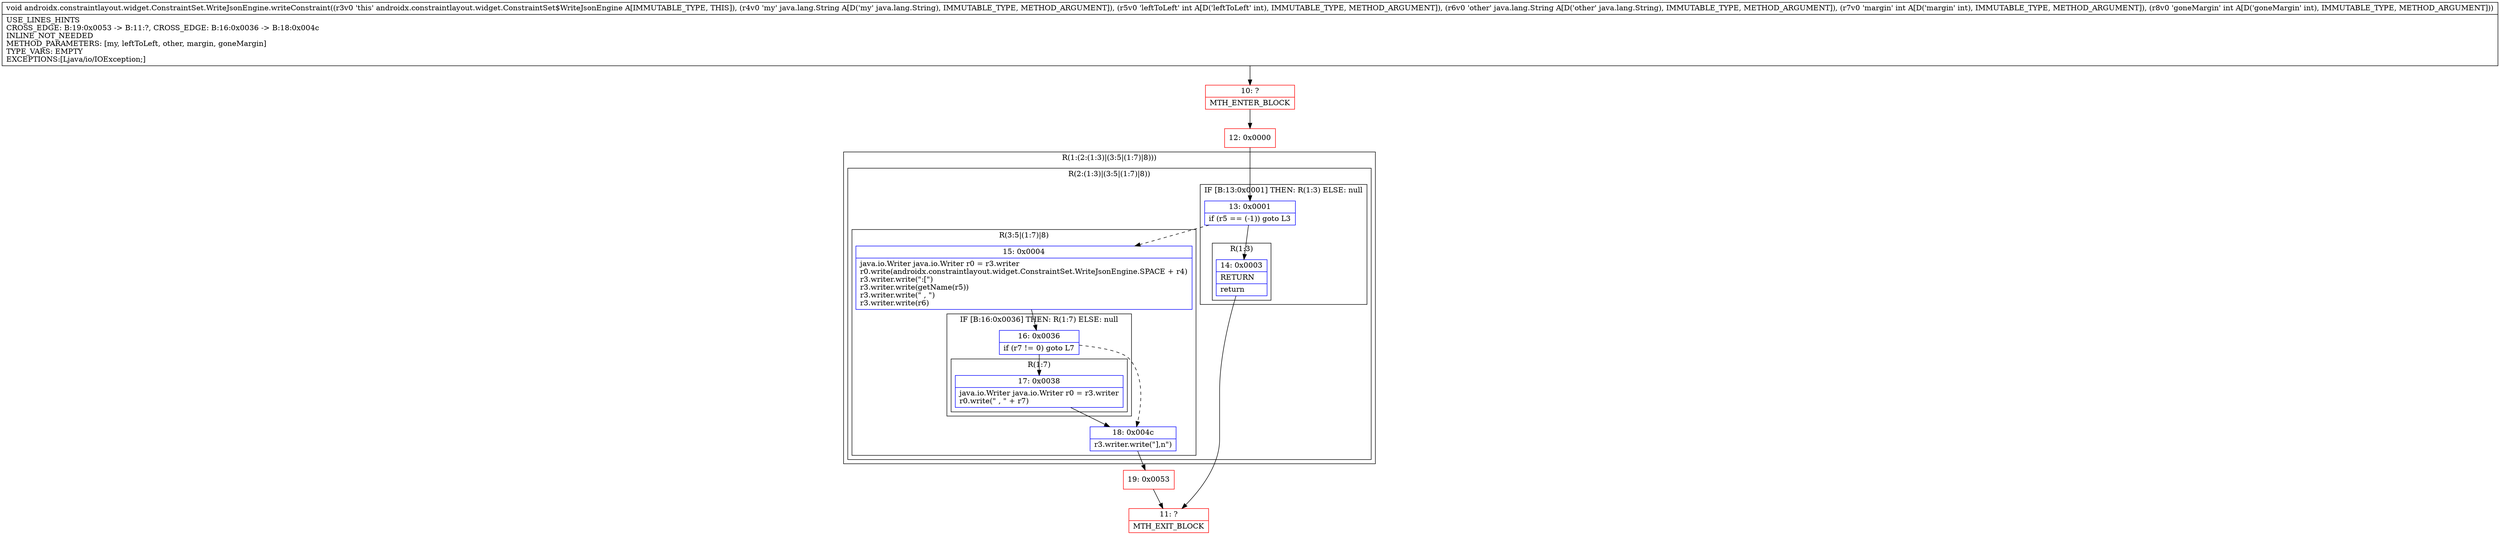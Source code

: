 digraph "CFG forandroidx.constraintlayout.widget.ConstraintSet.WriteJsonEngine.writeConstraint(Ljava\/lang\/String;ILjava\/lang\/String;II)V" {
subgraph cluster_Region_1271767473 {
label = "R(1:(2:(1:3)|(3:5|(1:7)|8)))";
node [shape=record,color=blue];
subgraph cluster_Region_1894502918 {
label = "R(2:(1:3)|(3:5|(1:7)|8))";
node [shape=record,color=blue];
subgraph cluster_IfRegion_808665969 {
label = "IF [B:13:0x0001] THEN: R(1:3) ELSE: null";
node [shape=record,color=blue];
Node_13 [shape=record,label="{13\:\ 0x0001|if (r5 == (\-1)) goto L3\l}"];
subgraph cluster_Region_1271145829 {
label = "R(1:3)";
node [shape=record,color=blue];
Node_14 [shape=record,label="{14\:\ 0x0003|RETURN\l|return\l}"];
}
}
subgraph cluster_Region_751386643 {
label = "R(3:5|(1:7)|8)";
node [shape=record,color=blue];
Node_15 [shape=record,label="{15\:\ 0x0004|java.io.Writer java.io.Writer r0 = r3.writer\lr0.write(androidx.constraintlayout.widget.ConstraintSet.WriteJsonEngine.SPACE + r4)\lr3.writer.write(\":[\")\lr3.writer.write(getName(r5))\lr3.writer.write(\" , \")\lr3.writer.write(r6)\l}"];
subgraph cluster_IfRegion_1830995333 {
label = "IF [B:16:0x0036] THEN: R(1:7) ELSE: null";
node [shape=record,color=blue];
Node_16 [shape=record,label="{16\:\ 0x0036|if (r7 != 0) goto L7\l}"];
subgraph cluster_Region_1483891293 {
label = "R(1:7)";
node [shape=record,color=blue];
Node_17 [shape=record,label="{17\:\ 0x0038|java.io.Writer java.io.Writer r0 = r3.writer\lr0.write(\" , \" + r7)\l}"];
}
}
Node_18 [shape=record,label="{18\:\ 0x004c|r3.writer.write(\"],n\")\l}"];
}
}
}
Node_10 [shape=record,color=red,label="{10\:\ ?|MTH_ENTER_BLOCK\l}"];
Node_12 [shape=record,color=red,label="{12\:\ 0x0000}"];
Node_11 [shape=record,color=red,label="{11\:\ ?|MTH_EXIT_BLOCK\l}"];
Node_19 [shape=record,color=red,label="{19\:\ 0x0053}"];
MethodNode[shape=record,label="{void androidx.constraintlayout.widget.ConstraintSet.WriteJsonEngine.writeConstraint((r3v0 'this' androidx.constraintlayout.widget.ConstraintSet$WriteJsonEngine A[IMMUTABLE_TYPE, THIS]), (r4v0 'my' java.lang.String A[D('my' java.lang.String), IMMUTABLE_TYPE, METHOD_ARGUMENT]), (r5v0 'leftToLeft' int A[D('leftToLeft' int), IMMUTABLE_TYPE, METHOD_ARGUMENT]), (r6v0 'other' java.lang.String A[D('other' java.lang.String), IMMUTABLE_TYPE, METHOD_ARGUMENT]), (r7v0 'margin' int A[D('margin' int), IMMUTABLE_TYPE, METHOD_ARGUMENT]), (r8v0 'goneMargin' int A[D('goneMargin' int), IMMUTABLE_TYPE, METHOD_ARGUMENT]))  | USE_LINES_HINTS\lCROSS_EDGE: B:19:0x0053 \-\> B:11:?, CROSS_EDGE: B:16:0x0036 \-\> B:18:0x004c\lINLINE_NOT_NEEDED\lMETHOD_PARAMETERS: [my, leftToLeft, other, margin, goneMargin]\lTYPE_VARS: EMPTY\lEXCEPTIONS:[Ljava\/io\/IOException;]\l}"];
MethodNode -> Node_10;Node_13 -> Node_14;
Node_13 -> Node_15[style=dashed];
Node_14 -> Node_11;
Node_15 -> Node_16;
Node_16 -> Node_17;
Node_16 -> Node_18[style=dashed];
Node_17 -> Node_18;
Node_18 -> Node_19;
Node_10 -> Node_12;
Node_12 -> Node_13;
Node_19 -> Node_11;
}

